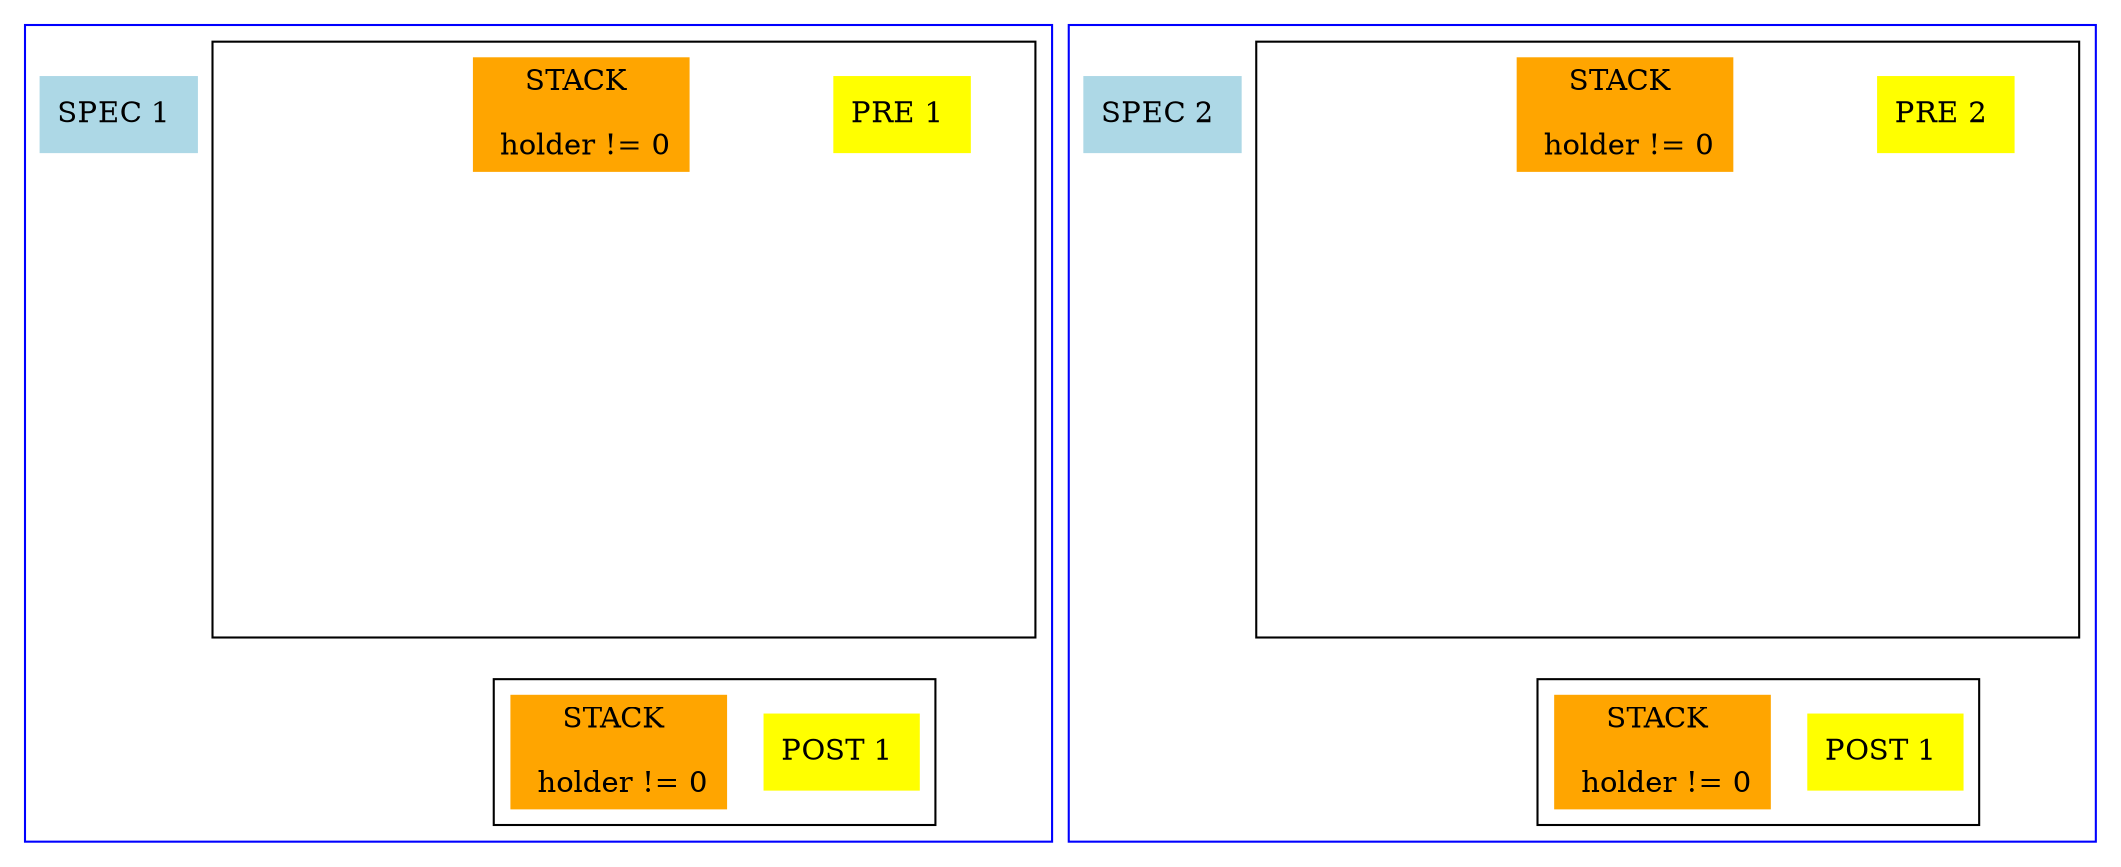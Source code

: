 #### Dotty version:  ####



digraph main { 
node [shape=box]; 

 compound = true; 

 subgraph cluster_455 { color=blue 

 state456L0 [label="SPEC 1 ",  style=filled, color= lightblue]

 subgraph cluster_prop_2 { color=black 

 PRE459L0 [label="PRE 1 ",  style=filled, color= yellow]
subgraph {
 node [shape=box]; 
 state_pi_2 [label="STACK \n\n holder != 0" color=orange style=filled]
  inv_11 [style=invis]
  inv_111 [style=invis]
  inv_1111 [style=invis]
  inv_12 [style=invis]
  inv_122 [style=invis]
  inv_1222 [style=invis]
  inv_13 [style=invis]
  inv_133 [style=invis]
  inv_1333 [style=invis]
  inv_14 [style=invis]
  inv_144 [style=invis]
  inv_1444 [style=invis]
  state_pi_2 -> inv_11 [style=invis]
  inv_11 -> inv_111 [style=invis]
  inv_111 -> inv_1111 [style=invis]
  state_pi_2 -> inv_12 [style=invis]
  inv_12 -> inv_122 [style=invis]
  inv_122 -> inv_1222 [style=invis]
  state_pi_2 -> inv_13 [style=invis]
  inv_13 -> inv_133 [style=invis]
  inv_133 -> inv_1333 [style=invis]
  state_pi_2 -> inv_14 [style=invis]
  inv_14 -> inv_144 [style=invis]
  inv_144 -> inv_1444 [style=invis]
}

 } 

 subgraph cluster_prop_3 { color=black 

 POST472L0 [label="POST 1 ",  style=filled, color= yellow]
subgraph {
 node [shape=box]; 
 state_pi_3 [label="STACK \n\n holder != 0" color=orange style=filled]
}

 } 
  inv_1111 -> state_pi_3 [style=invis]
  inv_1222 -> state_pi_3 [style=invis]
  inv_1333 -> state_pi_3 [style=invis]
  inv_1444 -> state_pi_3 [style=invis]

 } 

 subgraph cluster_485 { color=blue 

 state486L0 [label="SPEC 2 ",  style=filled, color= lightblue]

 subgraph cluster_prop_5 { color=black 

 PRE489L0 [label="PRE 2 ",  style=filled, color= yellow]
subgraph {
 node [shape=box]; 
 state_pi_5 [label="STACK \n\n holder != 0" color=orange style=filled]
  inv_21 [style=invis]
  inv_211 [style=invis]
  inv_2111 [style=invis]
  inv_22 [style=invis]
  inv_222 [style=invis]
  inv_2222 [style=invis]
  inv_23 [style=invis]
  inv_233 [style=invis]
  inv_2333 [style=invis]
  inv_24 [style=invis]
  inv_244 [style=invis]
  inv_2444 [style=invis]
  state_pi_5 -> inv_21 [style=invis]
  inv_21 -> inv_211 [style=invis]
  inv_211 -> inv_2111 [style=invis]
  state_pi_5 -> inv_22 [style=invis]
  inv_22 -> inv_222 [style=invis]
  inv_222 -> inv_2222 [style=invis]
  state_pi_5 -> inv_23 [style=invis]
  inv_23 -> inv_233 [style=invis]
  inv_233 -> inv_2333 [style=invis]
  state_pi_5 -> inv_24 [style=invis]
  inv_24 -> inv_244 [style=invis]
  inv_244 -> inv_2444 [style=invis]
}

 } 

 subgraph cluster_prop_6 { color=black 

 POST502L0 [label="POST 1 ",  style=filled, color= yellow]
subgraph {
 node [shape=box]; 
 state_pi_6 [label="STACK \n\n holder != 0" color=orange style=filled]
}

 } 
  inv_2111 -> state_pi_6 [style=invis]
  inv_2222 -> state_pi_6 [style=invis]
  inv_2333 -> state_pi_6 [style=invis]
  inv_2444 -> state_pi_6 [style=invis]

 } 

}

